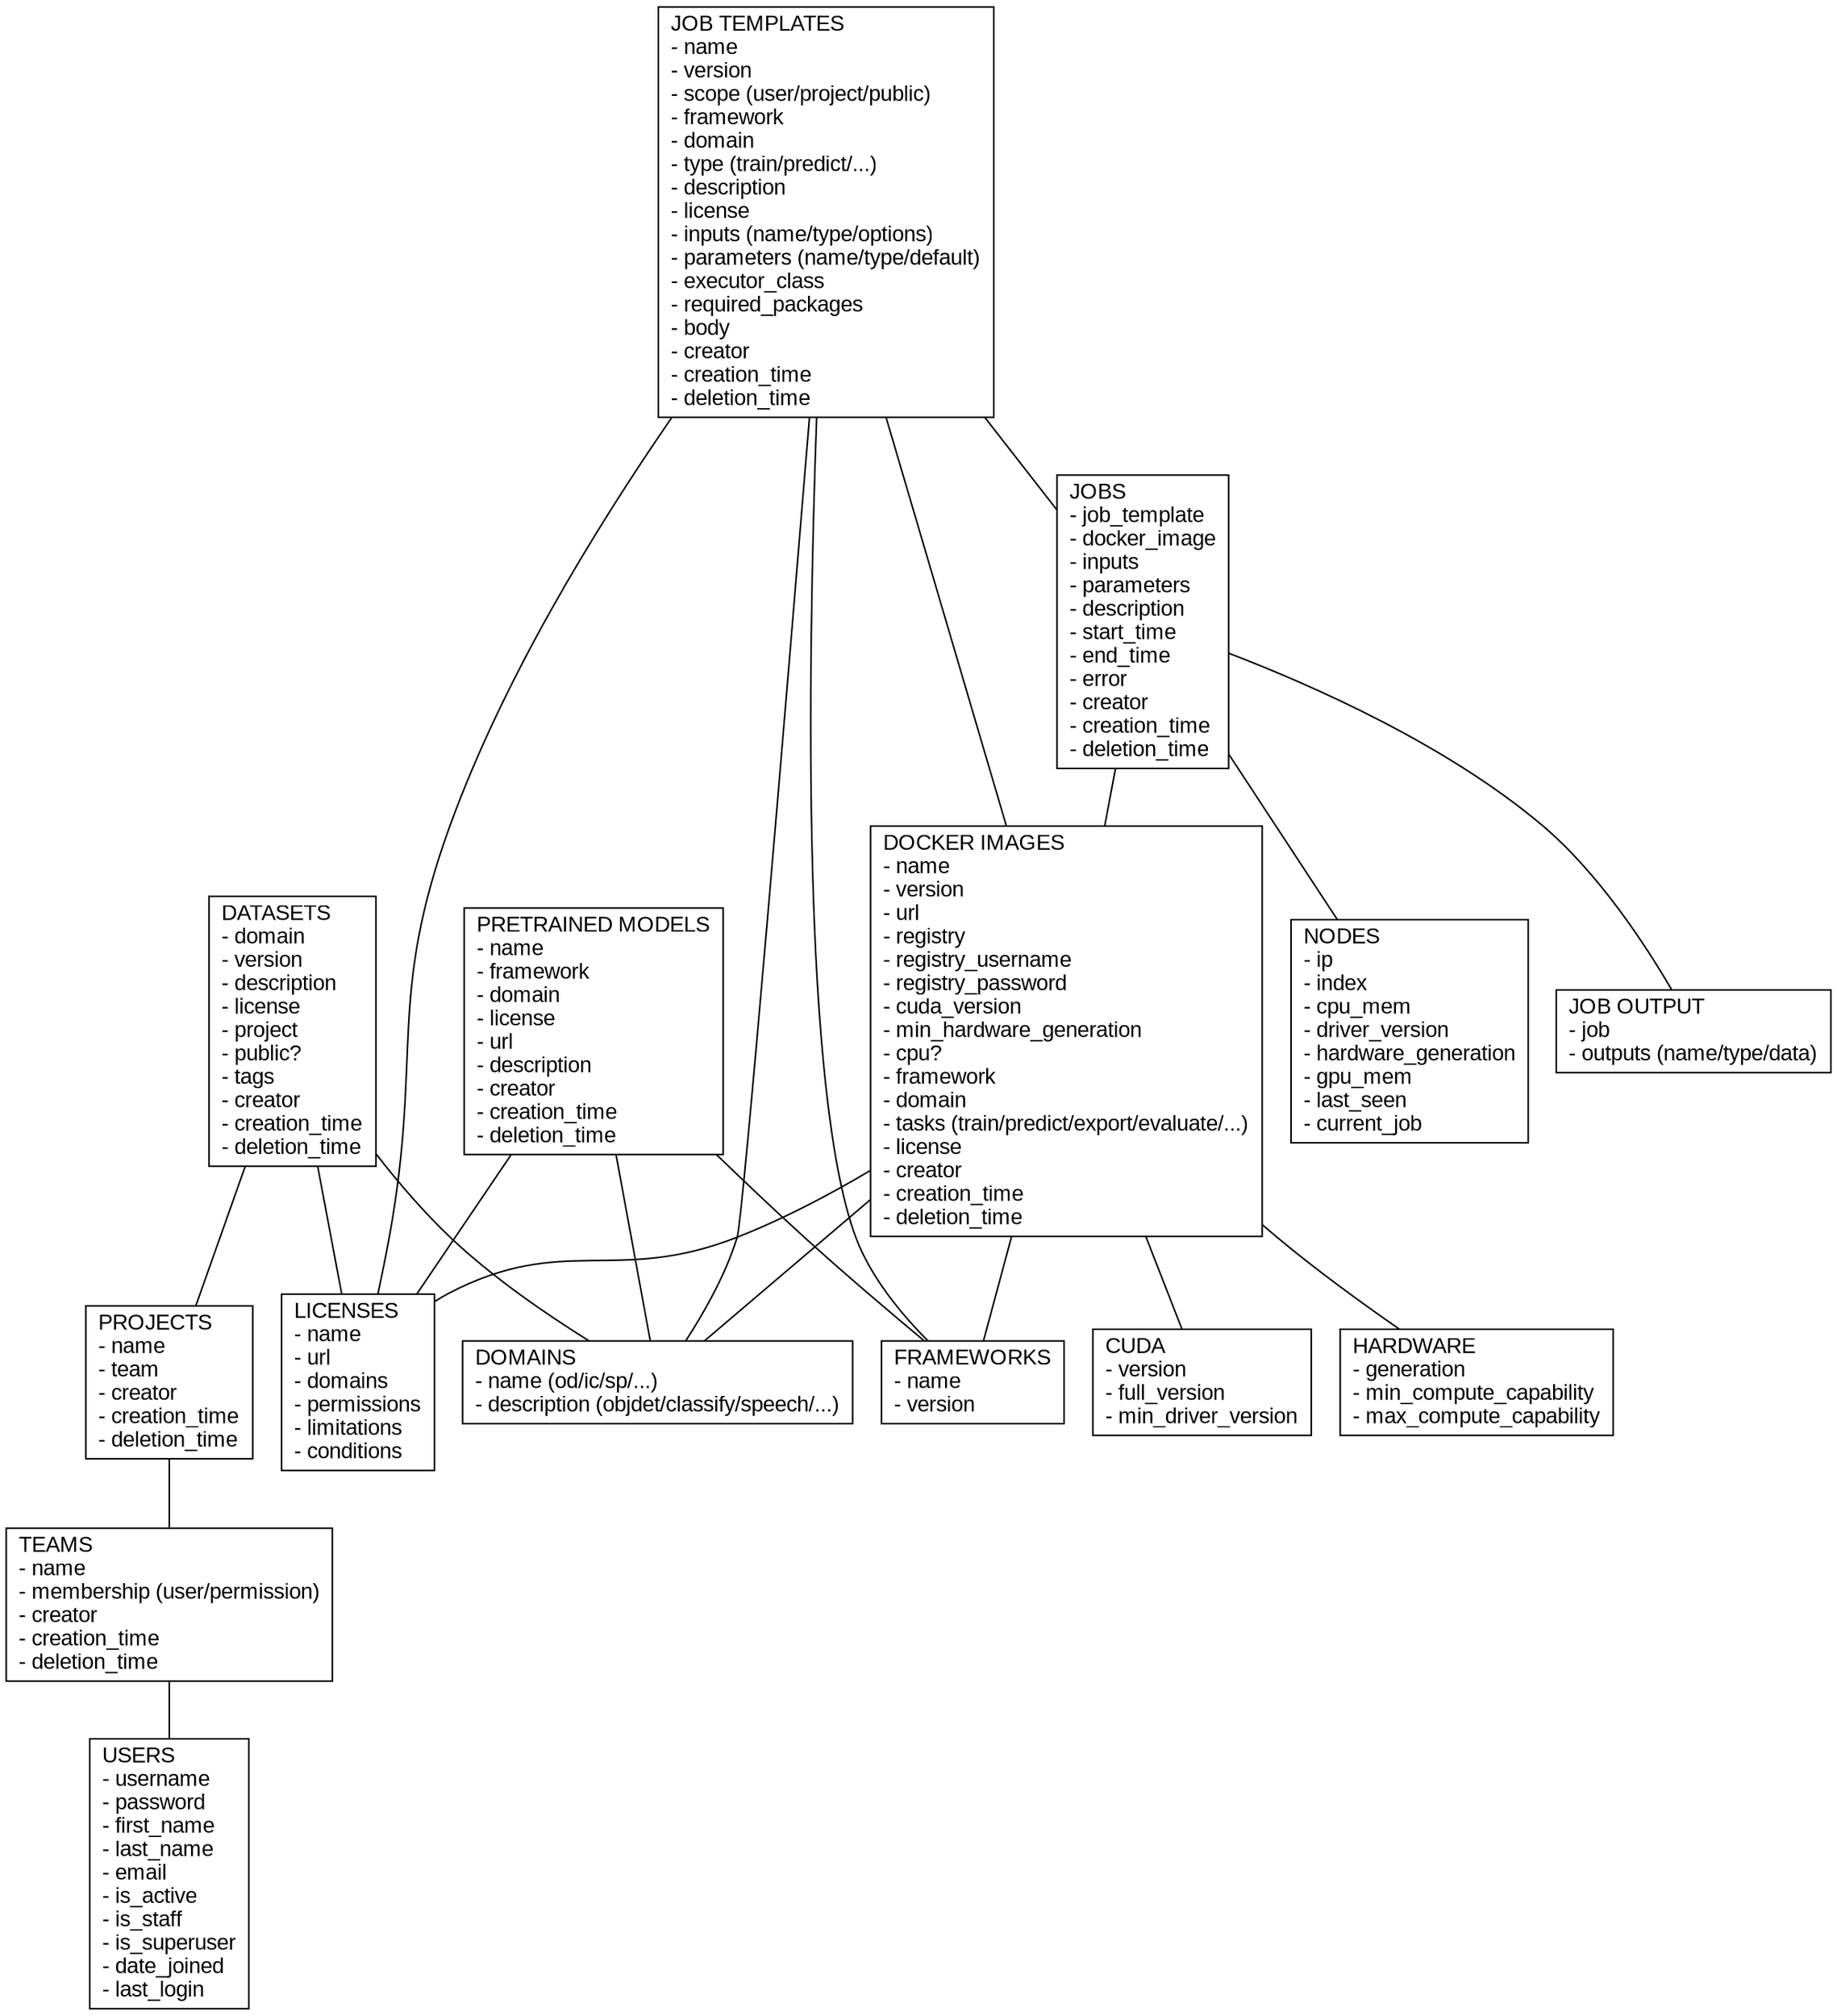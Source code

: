 graph {

  node [shape=record fontname=Arial];

  users [label = "USERS\l- username\l- password\l- first_name\l- last_name\l- email\l- is_active\l- is_staff\l- is_superuser\l- date_joined\l- last_login\l"];
  teams [label = "TEAMS\l- name\l- membership (user/permission)\l- creator\l- creation_time\l- deletion_time\l"];
  projects [label = "PROJECTS\l- name\l- team\l- creator\l- creation_time\l- deletion_time\l"];
  licenses [label = "LICENSES\l- name\l- url\l- domains\l- permissions\l- limitations\l- conditions\l"];
  domains [label = "DOMAINS\l- name (od/ic/sp/...)\l- description (objdet/classify/speech/...)\l"];

  cuda [label = "CUDA\l- version\l- full_version\l- min_driver_version"];
  docker_images [label = "DOCKER IMAGES\l- name\l- version\l- url\l- registry\l- registry_username\l- registry_password\l- cuda_version\l- min_hardware_generation\l- cpu?\l- framework\l- domain\l- tasks (train/predict/export/evaluate/...)\l- license\l- creator\l- creation_time\l- deletion_time\l"];
  frameworks [label = "FRAMEWORKS\l- name\l- version\l"];
  hardware [label = "HARDWARE\l- generation\l- min_compute_capability\l- max_compute_capability\l"];
  nodes [label = "NODES\l- ip\l- index\l- cpu_mem\l- driver_version\l- hardware_generation\l- gpu_mem\l- last_seen\l- current_job\l"];

  datasets [label = "DATASETS\l- domain\l- version\l- description\l- license\l- project\l- public?\l- tags\l- creator\l- creation_time\l- deletion_time\l"];
  pretrained_models [label = "PRETRAINED MODELS\l- name\l- framework\l- domain\l- license\l- url\l- description\l- creator\l- creation_time\l- deletion_time\l"];
  job_templates [label = "JOB TEMPLATES\l- name\l- version\l- scope (user/project/public)\l- framework\l- domain\l- type (train/predict/...)\l- description\l- license\l- inputs (name/type/options)\l- parameters (name/type/default)\l- executor_class\l- required_packages\l- body\l- creator\l- creation_time\l- deletion_time\l"];
  jobs [label = "JOBS\l- job_template\l- docker_image\l- inputs\l- parameters\l- description\l- start_time\l- end_time\l- error\l- creator\l- creation_time\l- deletion_time\l"];
  job_output [label = "JOB OUTPUT\l- job\l- outputs (name/type/data)\l"];

  teams -- users;
  projects -- teams;
  datasets -- licenses;
  datasets -- projects;
  datasets -- domains;
  pretrained_models -- frameworks;
  pretrained_models -- licenses;
  pretrained_models -- domains;
  docker_images -- cuda;
  docker_images -- hardware;
  docker_images -- frameworks;
  docker_images -- licenses;
  docker_images -- domains;
  job_templates -- jobs;
  job_templates -- licenses;
  job_templates -- frameworks;
  job_templates -- docker_images;
  job_templates -- domains;
  jobs -- job_output;
  jobs -- nodes;
  jobs -- docker_images;
}
